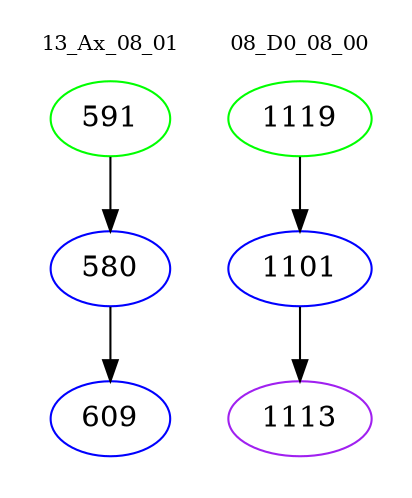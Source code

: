 digraph{
subgraph cluster_0 {
color = white
label = "13_Ax_08_01";
fontsize=10;
T0_591 [label="591", color="green"]
T0_591 -> T0_580 [color="black"]
T0_580 [label="580", color="blue"]
T0_580 -> T0_609 [color="black"]
T0_609 [label="609", color="blue"]
}
subgraph cluster_1 {
color = white
label = "08_D0_08_00";
fontsize=10;
T1_1119 [label="1119", color="green"]
T1_1119 -> T1_1101 [color="black"]
T1_1101 [label="1101", color="blue"]
T1_1101 -> T1_1113 [color="black"]
T1_1113 [label="1113", color="purple"]
}
}
